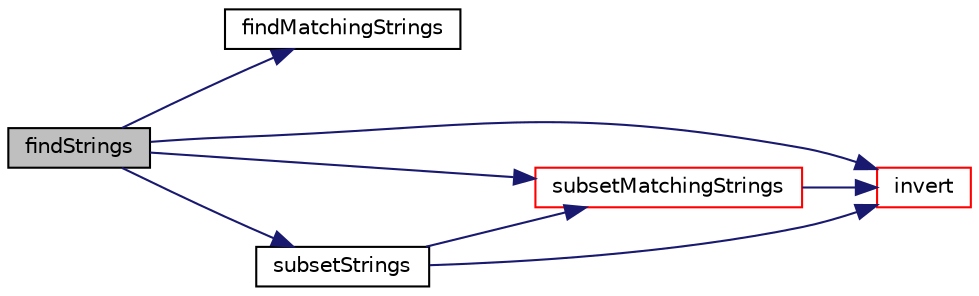 digraph "findStrings"
{
  bgcolor="transparent";
  edge [fontname="Helvetica",fontsize="10",labelfontname="Helvetica",labelfontsize="10"];
  node [fontname="Helvetica",fontsize="10",shape=record];
  rankdir="LR";
  Node139545 [label="findStrings",height=0.2,width=0.4,color="black", fillcolor="grey75", style="filled", fontcolor="black"];
  Node139545 -> Node139546 [color="midnightblue",fontsize="10",style="solid",fontname="Helvetica"];
  Node139546 [label="findMatchingStrings",height=0.2,width=0.4,color="black",URL="$a21851.html#a6f0e89537651a4173e2955ba9c521839",tooltip="Return list indices for matching strings. "];
  Node139545 -> Node139547 [color="midnightblue",fontsize="10",style="solid",fontname="Helvetica"];
  Node139547 [label="invert",height=0.2,width=0.4,color="red",URL="$a21851.html#a327595a4510d001734d50819f3ee744d",tooltip="Invert one-to-one map. Unmapped elements will be -1. "];
  Node139545 -> Node139595 [color="midnightblue",fontsize="10",style="solid",fontname="Helvetica"];
  Node139595 [label="subsetMatchingStrings",height=0.2,width=0.4,color="red",URL="$a21851.html#a4bc482f054b2f98d550002d8bf1856ea",tooltip="Extract elements of StringList when regular expression matches. "];
  Node139595 -> Node139547 [color="midnightblue",fontsize="10",style="solid",fontname="Helvetica"];
  Node139545 -> Node139597 [color="midnightblue",fontsize="10",style="solid",fontname="Helvetica"];
  Node139597 [label="subsetStrings",height=0.2,width=0.4,color="black",URL="$a21851.html#a5a46554aee491a72b7261cd81220d121",tooltip="Extract elements of StringList when regular expression matches. "];
  Node139597 -> Node139595 [color="midnightblue",fontsize="10",style="solid",fontname="Helvetica"];
  Node139597 -> Node139547 [color="midnightblue",fontsize="10",style="solid",fontname="Helvetica"];
}
